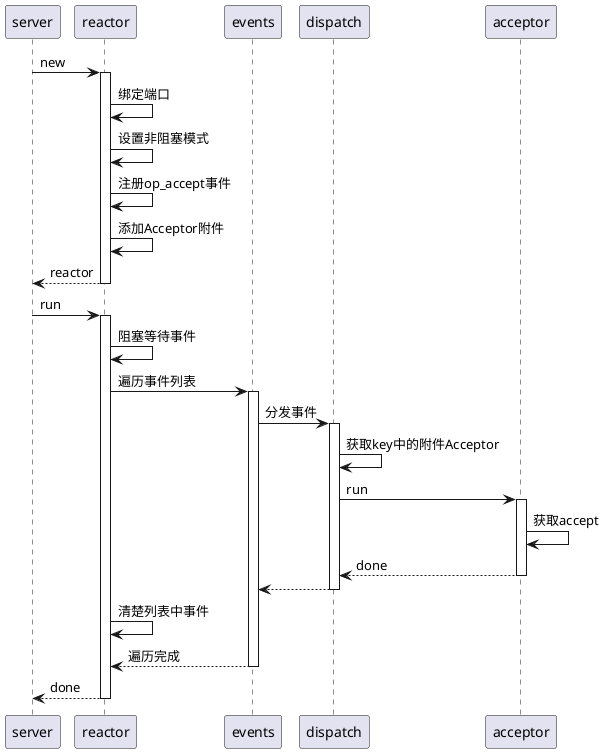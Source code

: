 @startuml
server -> reactor ++: new
reactor -> reactor : 绑定端口
reactor -> reactor : 设置非阻塞模式
reactor -> reactor : 注册op_accept事件
reactor -> reactor : 添加Acceptor附件
return reactor

server -> reactor ++: run
reactor -> reactor : 阻塞等待事件
reactor -> events ++: 遍历事件列表
events -> dispatch ++: 分发事件
dispatch -> dispatch : 获取key中的附件Acceptor
dispatch -> acceptor ++: run
acceptor -> acceptor : 获取accept
return done
return
reactor -> reactor : 清楚列表中事件
return 遍历完成
return done
@enduml
